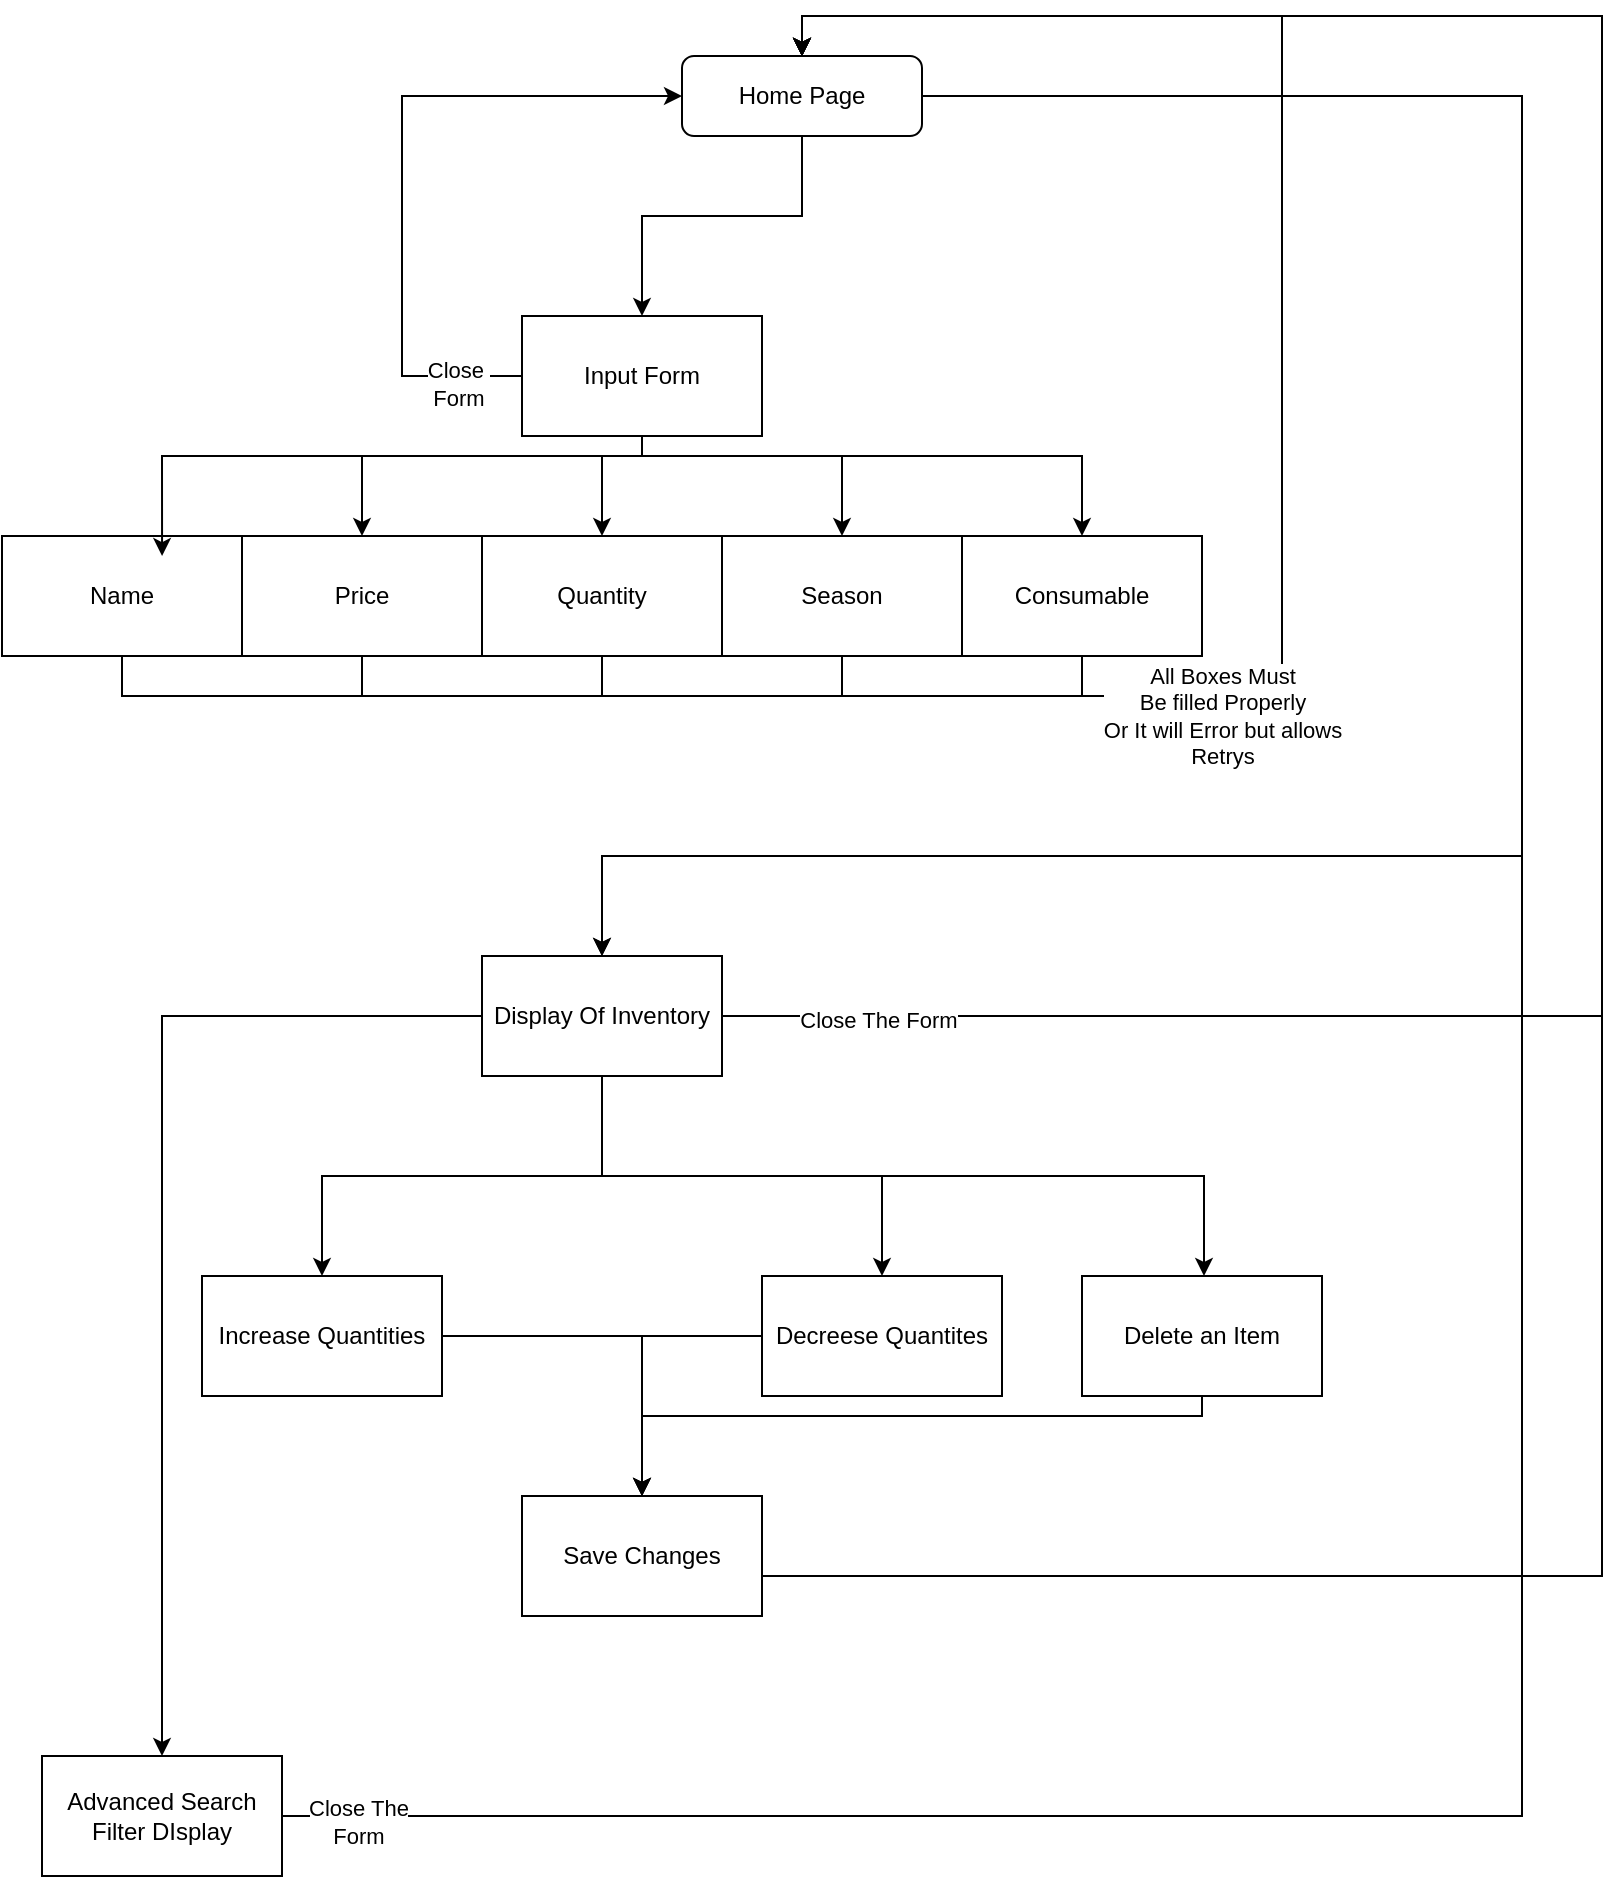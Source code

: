 <mxfile version="26.0.16">
  <diagram id="C5RBs43oDa-KdzZeNtuy" name="Page-1">
    <mxGraphModel dx="1418" dy="828" grid="1" gridSize="10" guides="1" tooltips="1" connect="1" arrows="1" fold="1" page="1" pageScale="1" pageWidth="827" pageHeight="1169" math="0" shadow="0">
      <root>
        <mxCell id="WIyWlLk6GJQsqaUBKTNV-0" />
        <mxCell id="WIyWlLk6GJQsqaUBKTNV-1" parent="WIyWlLk6GJQsqaUBKTNV-0" />
        <mxCell id="fyj37t7jLBN4Jplcf-gE-1" style="edgeStyle=orthogonalEdgeStyle;rounded=0;orthogonalLoop=1;jettySize=auto;html=1;" parent="WIyWlLk6GJQsqaUBKTNV-1" source="WIyWlLk6GJQsqaUBKTNV-3" target="fyj37t7jLBN4Jplcf-gE-0" edge="1">
          <mxGeometry relative="1" as="geometry">
            <Array as="points">
              <mxPoint x="400" y="120" />
              <mxPoint x="320" y="120" />
            </Array>
          </mxGeometry>
        </mxCell>
        <mxCell id="fyj37t7jLBN4Jplcf-gE-22" style="edgeStyle=orthogonalEdgeStyle;rounded=0;orthogonalLoop=1;jettySize=auto;html=1;" parent="WIyWlLk6GJQsqaUBKTNV-1" source="WIyWlLk6GJQsqaUBKTNV-3" target="fyj37t7jLBN4Jplcf-gE-21" edge="1">
          <mxGeometry relative="1" as="geometry">
            <Array as="points">
              <mxPoint x="760" y="60" />
              <mxPoint x="760" y="440" />
              <mxPoint x="300" y="440" />
            </Array>
          </mxGeometry>
        </mxCell>
        <mxCell id="WIyWlLk6GJQsqaUBKTNV-3" value="Home Page" style="rounded=1;whiteSpace=wrap;html=1;fontSize=12;glass=0;strokeWidth=1;shadow=0;" parent="WIyWlLk6GJQsqaUBKTNV-1" vertex="1">
          <mxGeometry x="340" y="40" width="120" height="40" as="geometry" />
        </mxCell>
        <mxCell id="fyj37t7jLBN4Jplcf-gE-2" style="edgeStyle=orthogonalEdgeStyle;rounded=0;orthogonalLoop=1;jettySize=auto;html=1;entryX=0;entryY=0.5;entryDx=0;entryDy=0;" parent="WIyWlLk6GJQsqaUBKTNV-1" source="fyj37t7jLBN4Jplcf-gE-0" target="WIyWlLk6GJQsqaUBKTNV-3" edge="1">
          <mxGeometry relative="1" as="geometry">
            <Array as="points">
              <mxPoint x="200" y="200" />
              <mxPoint x="200" y="60" />
            </Array>
          </mxGeometry>
        </mxCell>
        <mxCell id="fyj37t7jLBN4Jplcf-gE-3" value="Close&amp;nbsp;&lt;div&gt;Form&lt;/div&gt;" style="edgeLabel;html=1;align=center;verticalAlign=middle;resizable=0;points=[];" parent="fyj37t7jLBN4Jplcf-gE-2" vertex="1" connectable="0">
          <mxGeometry x="-0.812" y="4" relative="1" as="geometry">
            <mxPoint as="offset" />
          </mxGeometry>
        </mxCell>
        <mxCell id="fyj37t7jLBN4Jplcf-gE-11" style="edgeStyle=orthogonalEdgeStyle;rounded=0;orthogonalLoop=1;jettySize=auto;html=1;" parent="WIyWlLk6GJQsqaUBKTNV-1" source="fyj37t7jLBN4Jplcf-gE-0" target="fyj37t7jLBN4Jplcf-gE-8" edge="1">
          <mxGeometry relative="1" as="geometry">
            <Array as="points">
              <mxPoint x="320" y="240" />
              <mxPoint x="180" y="240" />
            </Array>
          </mxGeometry>
        </mxCell>
        <mxCell id="fyj37t7jLBN4Jplcf-gE-12" value="" style="edgeStyle=orthogonalEdgeStyle;rounded=0;orthogonalLoop=1;jettySize=auto;html=1;" parent="WIyWlLk6GJQsqaUBKTNV-1" source="fyj37t7jLBN4Jplcf-gE-0" target="fyj37t7jLBN4Jplcf-gE-7" edge="1">
          <mxGeometry relative="1" as="geometry">
            <Array as="points">
              <mxPoint x="320" y="240" />
              <mxPoint x="300" y="240" />
            </Array>
          </mxGeometry>
        </mxCell>
        <mxCell id="fyj37t7jLBN4Jplcf-gE-13" style="edgeStyle=orthogonalEdgeStyle;rounded=0;orthogonalLoop=1;jettySize=auto;html=1;" parent="WIyWlLk6GJQsqaUBKTNV-1" source="fyj37t7jLBN4Jplcf-gE-0" target="fyj37t7jLBN4Jplcf-gE-6" edge="1">
          <mxGeometry relative="1" as="geometry">
            <Array as="points">
              <mxPoint x="320" y="240" />
              <mxPoint x="420" y="240" />
            </Array>
          </mxGeometry>
        </mxCell>
        <mxCell id="fyj37t7jLBN4Jplcf-gE-14" style="edgeStyle=orthogonalEdgeStyle;rounded=0;orthogonalLoop=1;jettySize=auto;html=1;" parent="WIyWlLk6GJQsqaUBKTNV-1" source="fyj37t7jLBN4Jplcf-gE-0" target="fyj37t7jLBN4Jplcf-gE-5" edge="1">
          <mxGeometry relative="1" as="geometry">
            <Array as="points">
              <mxPoint x="320" y="240" />
              <mxPoint x="540" y="240" />
            </Array>
          </mxGeometry>
        </mxCell>
        <mxCell id="fyj37t7jLBN4Jplcf-gE-0" value="Input Form" style="rounded=0;whiteSpace=wrap;html=1;" parent="WIyWlLk6GJQsqaUBKTNV-1" vertex="1">
          <mxGeometry x="260" y="170" width="120" height="60" as="geometry" />
        </mxCell>
        <mxCell id="fyj37t7jLBN4Jplcf-gE-19" style="edgeStyle=orthogonalEdgeStyle;rounded=0;orthogonalLoop=1;jettySize=auto;html=1;" parent="WIyWlLk6GJQsqaUBKTNV-1" source="fyj37t7jLBN4Jplcf-gE-5" target="WIyWlLk6GJQsqaUBKTNV-3" edge="1">
          <mxGeometry relative="1" as="geometry">
            <Array as="points">
              <mxPoint x="540" y="360" />
              <mxPoint x="640" y="360" />
              <mxPoint x="640" y="20" />
              <mxPoint x="400" y="20" />
            </Array>
          </mxGeometry>
        </mxCell>
        <mxCell id="fyj37t7jLBN4Jplcf-gE-5" value="Consumable" style="rounded=0;whiteSpace=wrap;html=1;" parent="WIyWlLk6GJQsqaUBKTNV-1" vertex="1">
          <mxGeometry x="480" y="280" width="120" height="60" as="geometry" />
        </mxCell>
        <mxCell id="fyj37t7jLBN4Jplcf-gE-18" style="edgeStyle=orthogonalEdgeStyle;rounded=0;orthogonalLoop=1;jettySize=auto;html=1;" parent="WIyWlLk6GJQsqaUBKTNV-1" source="fyj37t7jLBN4Jplcf-gE-6" target="WIyWlLk6GJQsqaUBKTNV-3" edge="1">
          <mxGeometry relative="1" as="geometry">
            <Array as="points">
              <mxPoint x="420" y="360" />
              <mxPoint x="640" y="360" />
              <mxPoint x="640" y="20" />
              <mxPoint x="400" y="20" />
            </Array>
          </mxGeometry>
        </mxCell>
        <mxCell id="fyj37t7jLBN4Jplcf-gE-6" value="Season" style="rounded=0;whiteSpace=wrap;html=1;" parent="WIyWlLk6GJQsqaUBKTNV-1" vertex="1">
          <mxGeometry x="360" y="280" width="120" height="60" as="geometry" />
        </mxCell>
        <mxCell id="fyj37t7jLBN4Jplcf-gE-17" style="edgeStyle=orthogonalEdgeStyle;rounded=0;orthogonalLoop=1;jettySize=auto;html=1;" parent="WIyWlLk6GJQsqaUBKTNV-1" source="fyj37t7jLBN4Jplcf-gE-7" target="WIyWlLk6GJQsqaUBKTNV-3" edge="1">
          <mxGeometry relative="1" as="geometry">
            <Array as="points">
              <mxPoint x="300" y="360" />
              <mxPoint x="640" y="360" />
              <mxPoint x="640" y="20" />
              <mxPoint x="400" y="20" />
            </Array>
          </mxGeometry>
        </mxCell>
        <mxCell id="fyj37t7jLBN4Jplcf-gE-7" value="Quantity" style="rounded=0;whiteSpace=wrap;html=1;" parent="WIyWlLk6GJQsqaUBKTNV-1" vertex="1">
          <mxGeometry x="240" y="280" width="120" height="60" as="geometry" />
        </mxCell>
        <mxCell id="fyj37t7jLBN4Jplcf-gE-16" style="edgeStyle=orthogonalEdgeStyle;rounded=0;orthogonalLoop=1;jettySize=auto;html=1;" parent="WIyWlLk6GJQsqaUBKTNV-1" source="fyj37t7jLBN4Jplcf-gE-8" target="WIyWlLk6GJQsqaUBKTNV-3" edge="1">
          <mxGeometry relative="1" as="geometry">
            <Array as="points">
              <mxPoint x="180" y="360" />
              <mxPoint x="640" y="360" />
              <mxPoint x="640" y="20" />
              <mxPoint x="400" y="20" />
            </Array>
          </mxGeometry>
        </mxCell>
        <mxCell id="fyj37t7jLBN4Jplcf-gE-8" value="Price" style="rounded=0;whiteSpace=wrap;html=1;" parent="WIyWlLk6GJQsqaUBKTNV-1" vertex="1">
          <mxGeometry x="120" y="280" width="120" height="60" as="geometry" />
        </mxCell>
        <mxCell id="fyj37t7jLBN4Jplcf-gE-15" style="edgeStyle=orthogonalEdgeStyle;rounded=0;orthogonalLoop=1;jettySize=auto;html=1;entryX=0.5;entryY=0;entryDx=0;entryDy=0;" parent="WIyWlLk6GJQsqaUBKTNV-1" source="fyj37t7jLBN4Jplcf-gE-9" target="WIyWlLk6GJQsqaUBKTNV-3" edge="1">
          <mxGeometry relative="1" as="geometry">
            <Array as="points">
              <mxPoint x="60" y="360" />
              <mxPoint x="640" y="360" />
              <mxPoint x="640" y="20" />
              <mxPoint x="400" y="20" />
            </Array>
          </mxGeometry>
        </mxCell>
        <mxCell id="fyj37t7jLBN4Jplcf-gE-20" value="All Boxes Must&lt;div&gt;Be filled Properly&lt;/div&gt;&lt;div&gt;Or It will Error but allows&lt;/div&gt;&lt;div&gt;Retrys&lt;/div&gt;" style="edgeLabel;html=1;align=center;verticalAlign=middle;resizable=0;points=[];" parent="fyj37t7jLBN4Jplcf-gE-15" vertex="1" connectable="0">
          <mxGeometry x="-0.103" y="-1" relative="1" as="geometry">
            <mxPoint x="32" y="9" as="offset" />
          </mxGeometry>
        </mxCell>
        <mxCell id="fyj37t7jLBN4Jplcf-gE-9" value="Name" style="rounded=0;whiteSpace=wrap;html=1;" parent="WIyWlLk6GJQsqaUBKTNV-1" vertex="1">
          <mxGeometry y="280" width="120" height="60" as="geometry" />
        </mxCell>
        <mxCell id="fyj37t7jLBN4Jplcf-gE-10" style="edgeStyle=orthogonalEdgeStyle;rounded=0;orthogonalLoop=1;jettySize=auto;html=1;entryX=0.667;entryY=0.167;entryDx=0;entryDy=0;entryPerimeter=0;" parent="WIyWlLk6GJQsqaUBKTNV-1" source="fyj37t7jLBN4Jplcf-gE-0" target="fyj37t7jLBN4Jplcf-gE-9" edge="1">
          <mxGeometry relative="1" as="geometry">
            <Array as="points">
              <mxPoint x="320" y="240" />
              <mxPoint x="80" y="240" />
            </Array>
          </mxGeometry>
        </mxCell>
        <mxCell id="fyj37t7jLBN4Jplcf-gE-23" style="edgeStyle=orthogonalEdgeStyle;rounded=0;orthogonalLoop=1;jettySize=auto;html=1;" parent="WIyWlLk6GJQsqaUBKTNV-1" source="fyj37t7jLBN4Jplcf-gE-21" target="WIyWlLk6GJQsqaUBKTNV-3" edge="1">
          <mxGeometry relative="1" as="geometry">
            <Array as="points">
              <mxPoint x="800" y="520" />
              <mxPoint x="800" y="20" />
              <mxPoint x="400" y="20" />
            </Array>
          </mxGeometry>
        </mxCell>
        <mxCell id="fyj37t7jLBN4Jplcf-gE-24" value="Close The Form" style="edgeLabel;html=1;align=center;verticalAlign=middle;resizable=0;points=[];" parent="fyj37t7jLBN4Jplcf-gE-23" vertex="1" connectable="0">
          <mxGeometry x="-0.885" y="-2" relative="1" as="geometry">
            <mxPoint as="offset" />
          </mxGeometry>
        </mxCell>
        <mxCell id="fyj37t7jLBN4Jplcf-gE-27" style="edgeStyle=orthogonalEdgeStyle;rounded=0;orthogonalLoop=1;jettySize=auto;html=1;" parent="WIyWlLk6GJQsqaUBKTNV-1" source="fyj37t7jLBN4Jplcf-gE-21" target="fyj37t7jLBN4Jplcf-gE-26" edge="1">
          <mxGeometry relative="1" as="geometry">
            <Array as="points">
              <mxPoint x="300" y="600" />
              <mxPoint x="160" y="600" />
            </Array>
          </mxGeometry>
        </mxCell>
        <mxCell id="fyj37t7jLBN4Jplcf-gE-28" style="edgeStyle=orthogonalEdgeStyle;rounded=0;orthogonalLoop=1;jettySize=auto;html=1;" parent="WIyWlLk6GJQsqaUBKTNV-1" source="fyj37t7jLBN4Jplcf-gE-21" target="fyj37t7jLBN4Jplcf-gE-25" edge="1">
          <mxGeometry relative="1" as="geometry">
            <Array as="points">
              <mxPoint x="300" y="600" />
              <mxPoint x="440" y="600" />
            </Array>
          </mxGeometry>
        </mxCell>
        <mxCell id="NsEpazJoWg1sF9E8PAcb-0" style="edgeStyle=orthogonalEdgeStyle;rounded=0;orthogonalLoop=1;jettySize=auto;html=1;" parent="WIyWlLk6GJQsqaUBKTNV-1" source="fyj37t7jLBN4Jplcf-gE-21" target="NsEpazJoWg1sF9E8PAcb-1" edge="1">
          <mxGeometry relative="1" as="geometry">
            <mxPoint x="80" y="920" as="targetPoint" />
          </mxGeometry>
        </mxCell>
        <mxCell id="NsEpazJoWg1sF9E8PAcb-6" style="edgeStyle=orthogonalEdgeStyle;rounded=0;orthogonalLoop=1;jettySize=auto;html=1;" parent="WIyWlLk6GJQsqaUBKTNV-1" source="fyj37t7jLBN4Jplcf-gE-21" target="NsEpazJoWg1sF9E8PAcb-7" edge="1">
          <mxGeometry relative="1" as="geometry">
            <mxPoint x="600" y="650" as="targetPoint" />
            <Array as="points">
              <mxPoint x="300" y="600" />
              <mxPoint x="601" y="600" />
            </Array>
          </mxGeometry>
        </mxCell>
        <mxCell id="fyj37t7jLBN4Jplcf-gE-21" value="Display Of Inventory" style="rounded=0;whiteSpace=wrap;html=1;" parent="WIyWlLk6GJQsqaUBKTNV-1" vertex="1">
          <mxGeometry x="240" y="490" width="120" height="60" as="geometry" />
        </mxCell>
        <mxCell id="fyj37t7jLBN4Jplcf-gE-32" style="edgeStyle=orthogonalEdgeStyle;rounded=0;orthogonalLoop=1;jettySize=auto;html=1;" parent="WIyWlLk6GJQsqaUBKTNV-1" source="fyj37t7jLBN4Jplcf-gE-25" target="fyj37t7jLBN4Jplcf-gE-30" edge="1">
          <mxGeometry relative="1" as="geometry">
            <Array as="points">
              <mxPoint x="320" y="680" />
            </Array>
          </mxGeometry>
        </mxCell>
        <mxCell id="fyj37t7jLBN4Jplcf-gE-25" value="Decreese Quantites" style="rounded=0;whiteSpace=wrap;html=1;" parent="WIyWlLk6GJQsqaUBKTNV-1" vertex="1">
          <mxGeometry x="380" y="650" width="120" height="60" as="geometry" />
        </mxCell>
        <mxCell id="fyj37t7jLBN4Jplcf-gE-31" style="edgeStyle=orthogonalEdgeStyle;rounded=0;orthogonalLoop=1;jettySize=auto;html=1;" parent="WIyWlLk6GJQsqaUBKTNV-1" source="fyj37t7jLBN4Jplcf-gE-26" target="fyj37t7jLBN4Jplcf-gE-30" edge="1">
          <mxGeometry relative="1" as="geometry">
            <Array as="points">
              <mxPoint x="320" y="680" />
            </Array>
          </mxGeometry>
        </mxCell>
        <mxCell id="fyj37t7jLBN4Jplcf-gE-26" value="Increase Quantities" style="rounded=0;whiteSpace=wrap;html=1;" parent="WIyWlLk6GJQsqaUBKTNV-1" vertex="1">
          <mxGeometry x="100" y="650" width="120" height="60" as="geometry" />
        </mxCell>
        <mxCell id="fyj37t7jLBN4Jplcf-gE-33" style="edgeStyle=orthogonalEdgeStyle;rounded=0;orthogonalLoop=1;jettySize=auto;html=1;" parent="WIyWlLk6GJQsqaUBKTNV-1" source="fyj37t7jLBN4Jplcf-gE-30" target="WIyWlLk6GJQsqaUBKTNV-3" edge="1">
          <mxGeometry relative="1" as="geometry">
            <Array as="points">
              <mxPoint x="800" y="800" />
              <mxPoint x="800" y="20" />
              <mxPoint x="400" y="20" />
            </Array>
          </mxGeometry>
        </mxCell>
        <mxCell id="fyj37t7jLBN4Jplcf-gE-30" value="Save Changes" style="rounded=0;whiteSpace=wrap;html=1;" parent="WIyWlLk6GJQsqaUBKTNV-1" vertex="1">
          <mxGeometry x="260" y="760" width="120" height="60" as="geometry" />
        </mxCell>
        <mxCell id="NsEpazJoWg1sF9E8PAcb-4" style="edgeStyle=orthogonalEdgeStyle;rounded=0;orthogonalLoop=1;jettySize=auto;html=1;" parent="WIyWlLk6GJQsqaUBKTNV-1" source="NsEpazJoWg1sF9E8PAcb-1" target="fyj37t7jLBN4Jplcf-gE-21" edge="1">
          <mxGeometry relative="1" as="geometry">
            <Array as="points">
              <mxPoint x="760" y="920" />
              <mxPoint x="760" y="440" />
              <mxPoint x="300" y="440" />
            </Array>
          </mxGeometry>
        </mxCell>
        <mxCell id="NsEpazJoWg1sF9E8PAcb-5" value="Close The&lt;div&gt;Form&lt;/div&gt;" style="edgeLabel;html=1;align=center;verticalAlign=middle;resizable=0;points=[];" parent="NsEpazJoWg1sF9E8PAcb-4" vertex="1" connectable="0">
          <mxGeometry x="-0.953" y="-3" relative="1" as="geometry">
            <mxPoint as="offset" />
          </mxGeometry>
        </mxCell>
        <mxCell id="NsEpazJoWg1sF9E8PAcb-1" value="Advanced Search Filter DIsplay" style="rounded=0;whiteSpace=wrap;html=1;" parent="WIyWlLk6GJQsqaUBKTNV-1" vertex="1">
          <mxGeometry x="20" y="890" width="120" height="60" as="geometry" />
        </mxCell>
        <mxCell id="NsEpazJoWg1sF9E8PAcb-8" style="edgeStyle=orthogonalEdgeStyle;rounded=0;orthogonalLoop=1;jettySize=auto;html=1;" parent="WIyWlLk6GJQsqaUBKTNV-1" source="NsEpazJoWg1sF9E8PAcb-7" target="fyj37t7jLBN4Jplcf-gE-30" edge="1">
          <mxGeometry relative="1" as="geometry">
            <Array as="points">
              <mxPoint x="600" y="720" />
              <mxPoint x="320" y="720" />
            </Array>
          </mxGeometry>
        </mxCell>
        <mxCell id="NsEpazJoWg1sF9E8PAcb-7" value="Delete an Item" style="rounded=0;whiteSpace=wrap;html=1;" parent="WIyWlLk6GJQsqaUBKTNV-1" vertex="1">
          <mxGeometry x="540" y="650" width="120" height="60" as="geometry" />
        </mxCell>
      </root>
    </mxGraphModel>
  </diagram>
</mxfile>

